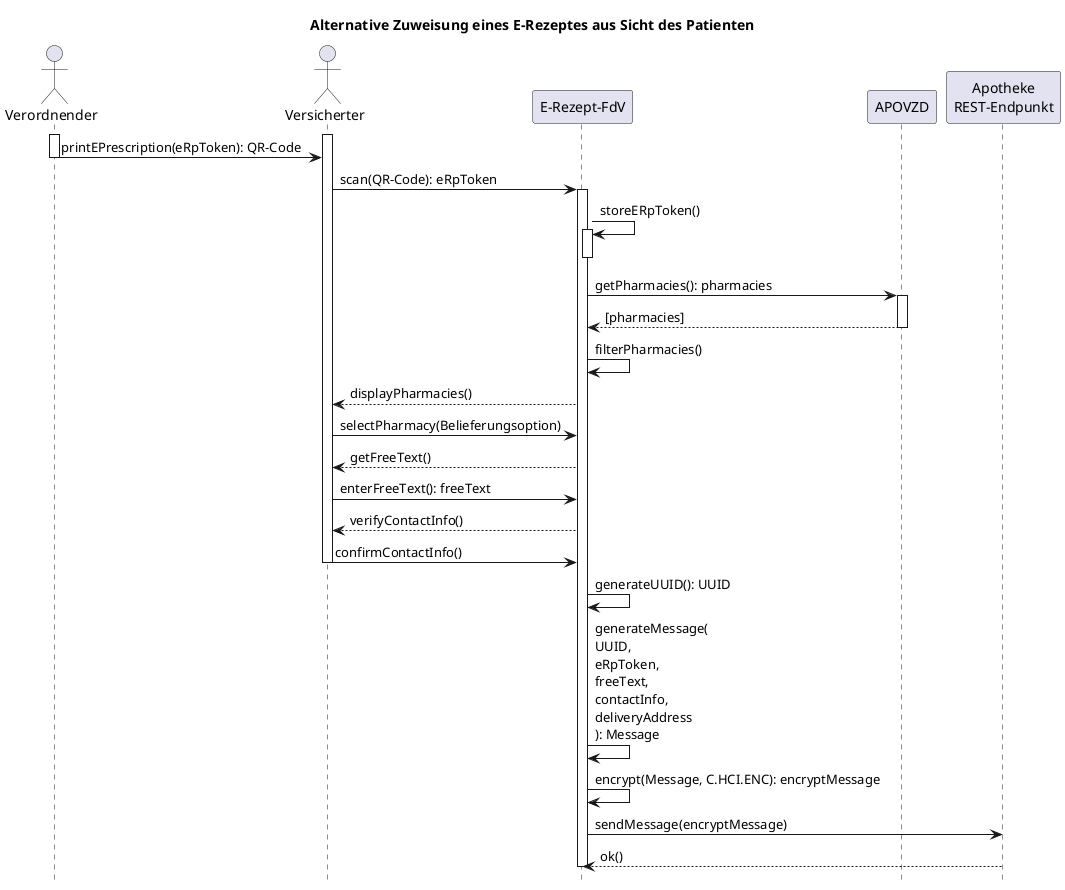 @startuml az_patient

title Alternative Zuweisung eines E-Rezeptes aus Sicht des Patienten
hide footbox

actor "Verordnender" as VLE order 0
actor "Versicherter" as PAT order 0
participant "E-Rezept-FdV" as FDV order 0
participant "APOVZD" as APOVZD order 0
participant "Apotheke\nREST-Endpunkt" as ADL order 0

activate VLE
activate PAT

VLE -> PAT -- : printEPrescription(eRpToken): QR-Code
PAT -> FDV ++: scan(QR-Code): eRpToken
FDV -> FDV++: storeERpToken()
deactivate FDV

FDV -> APOVZD++: getPharmacies(): pharmacies
APOVZD --> FDV--: [pharmacies]

FDV -> FDV: filterPharmacies()
FDV --> PAT: displayPharmacies()
PAT -> FDV: selectPharmacy(Belieferungsoption)
FDV --> PAT: getFreeText()
PAT -> FDV: enterFreeText(): freeText
FDV --> PAT: verifyContactInfo()
PAT -> FDV--: confirmContactInfo()

FDV -> FDV: generateUUID(): UUID
FDV -> FDV: generateMessage(\nUUID,\neRpToken,\nfreeText,\ncontactInfo,\ndeliveryAddress\n): Message
FDV -> FDV: encrypt(Message, C.HCI.ENC): encryptMessage
FDV -> ADL: sendMessage(encryptMessage)
ADL --> FDV: ok()
deactivate FDV
deactivate PAT

@enduml